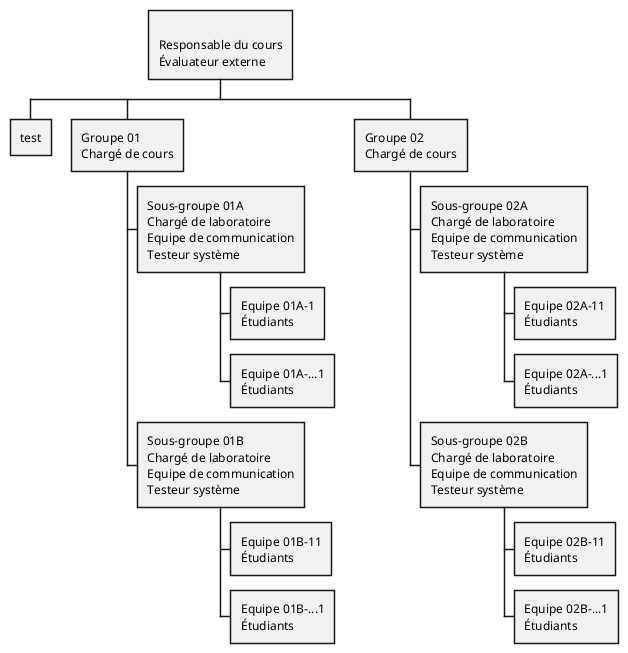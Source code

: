 @startwbs parti-prenantes
* \nResponsable du cours\nÉvaluateur externe
+- test
** Groupe 01\nChargé de cours
*** Sous-groupe 01A\nChargé de laboratoire\nEquipe de communication\nTesteur système
**** Equipe 01A-1\nÉtudiants
**** Equipe 01A-...1\nÉtudiants
*** Sous-groupe 01B\nChargé de laboratoire\nEquipe de communication\nTesteur système
**** Equipe 01B-11\nÉtudiants
**** Equipe 01B-...1\nÉtudiants

** Groupe 02\nChargé de cours
*** Sous-groupe 02A\nChargé de laboratoire\nEquipe de communication\nTesteur système
**** Equipe 02A-11\nÉtudiants
**** Equipe 02A-...1\nÉtudiants
*** Sous-groupe 02B\nChargé de laboratoire\nEquipe de communication\nTesteur système
**** Equipe 02B-11\nÉtudiants
**** Equipe 02B-...1\nÉtudiants

@endwbs

<!-------------------------------->

@startuml proposition

Actor ChargéDeLaboratoire
Actor TesteurSystem 

interface IDataReader
interface IExternalService
interface IRouteComparator
interface IServiceDiscovery
interface IServiceRegister

component ChaosMonkey <<Microservice avec UI>>
component ExternalServices <<Microservice>>
component GpsAppSimulator <<Microservice avec UI>>
component ServerSimulation <<Microservice>>
component ServerSwitch <<Microservice avec UI>>
component PerturbateurDeTraffic <<Microservice avec UI>>
component RouteComparatorApp <<Microservice avec UI>>
component RouteComparatorService <<Microservice>>
component ServiceDiscovery <<Microservice>>
component TimeTravelCalculator <<Microservice>>
component TrafficMonitoring<<Microservice avec UI>>

note bottom of ExternalServices: Un seul service externe par équipeÉ\nChaque équipe doit utiliser un service différent.  
note bottom of IServiceRegister: Tous les microservices s'enregistrent\nà l'aide de cette interface


PerturbateurDeTraffic -- ServerSimulation: perturbe


ExternalServices .u.|> IExternalService

ServiceDiscovery .d.|> IServiceRegister
ServiceDiscovery .u.|> IServiceDiscovery
ChaosMonkey --> IServiceDiscovery 
ChargéDeLaboratoire --> PerturbateurDeTraffic
ChargéDeLaboratoire --> ChaosMonkey  : Utilise et configure
ChargéDeLaboratoire --> ServerSwitch  :switch data source
ChargéDeLaboratoire --> RouteComparatorApp  : Utilise et configure
ChargéDeLaboratoire --> TrafficMonitoring: Observe
GpsAppSimulator -d-> IRouteComparator
ServerSimulation .u.|> IDataReader
ServerSwitch  ..|> IDataReader
ServerSwitch --> IDataReader
RouteComparatorApp --> IRouteComparator
TimeTravelCalculator <-- IDataReader
TimeTravelCalculator -u-> TrafficMonitoring
RouteComparatorService -u-> TrafficMonitoring
RouteComparatorService --> IExternalService
RouteComparatorService --> IServiceDiscovery
RouteComparatorService .u.|> IRouteComparator
TesteurSystem  --> GpsAppSimulator: utilise et configure 

@enduml

